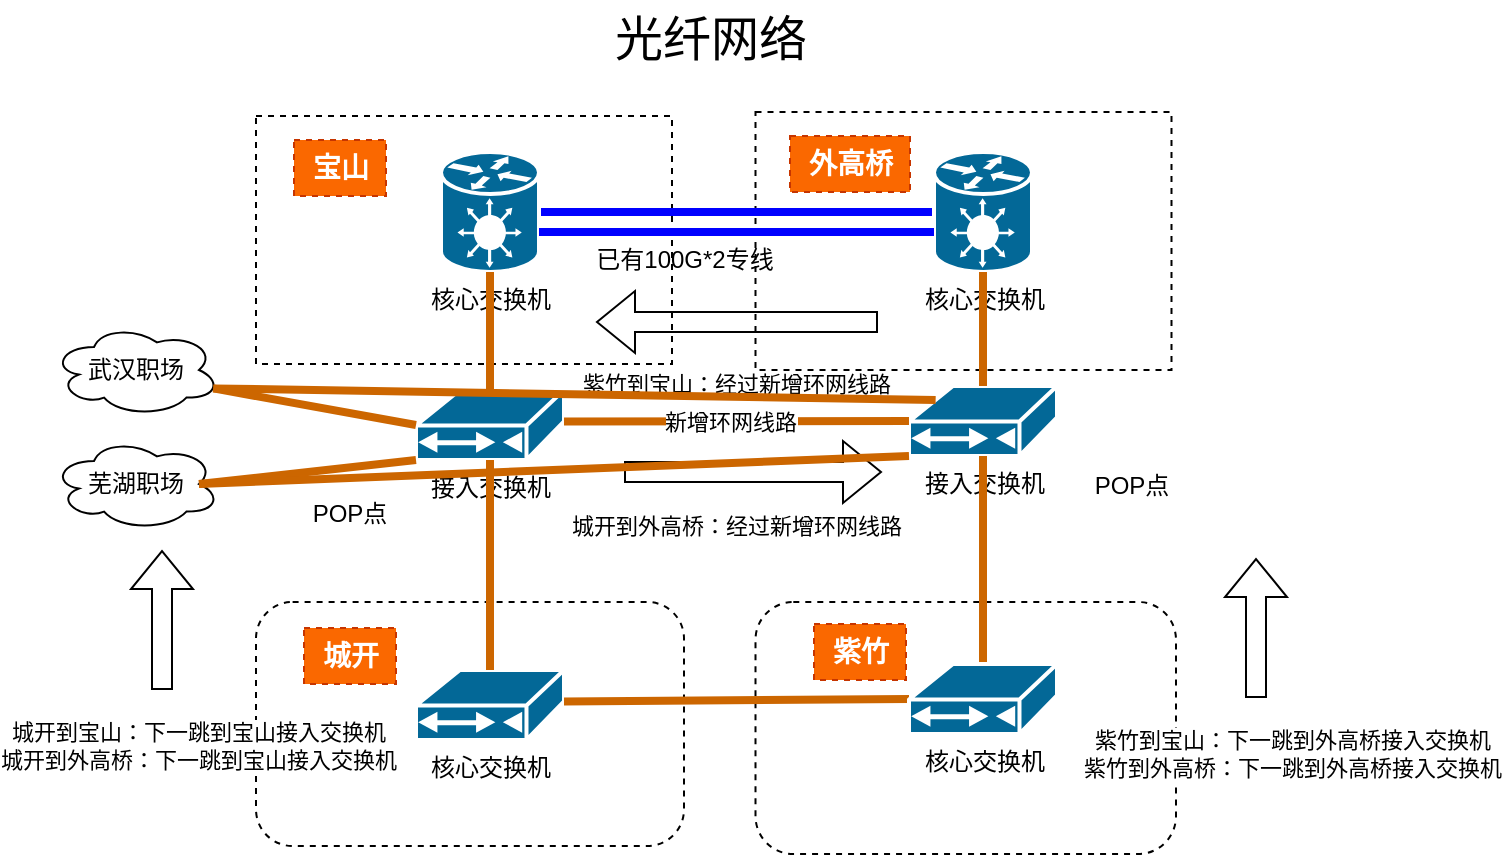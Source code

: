 <mxfile version="21.1.5" type="github">
  <diagram id="3BFR3GqZxXMxbAWBfeUj" name="Page-1">
    <mxGraphModel dx="954" dy="565" grid="0" gridSize="10" guides="1" tooltips="1" connect="1" arrows="1" fold="1" page="1" pageScale="1" pageWidth="827" pageHeight="1169" math="0" shadow="0">
      <root>
        <mxCell id="0" />
        <mxCell id="1" parent="0" />
        <mxCell id="6pjrII6g9MBGlCYJLemR-10" value="" style="rounded=1;whiteSpace=wrap;html=1;dashed=1;arcSize=0;" parent="1" vertex="1">
          <mxGeometry x="149" y="83" width="208" height="124" as="geometry" />
        </mxCell>
        <mxCell id="NzVSwbk70iNXb31Qm06j-4" value="" style="rounded=1;whiteSpace=wrap;html=1;dashed=1;" parent="1" vertex="1">
          <mxGeometry x="398.75" y="326" width="210.25" height="126" as="geometry" />
        </mxCell>
        <mxCell id="pgLIFL3BZB2Xo_3dE_xm-11" value="" style="rounded=1;whiteSpace=wrap;html=1;dashed=1;arcSize=0;" parent="1" vertex="1">
          <mxGeometry x="398.75" y="81" width="208" height="129" as="geometry" />
        </mxCell>
        <mxCell id="EAKdSy7ptGbpC2-vD8Ey-16" value="" style="rounded=1;whiteSpace=wrap;html=1;dashed=1;" parent="1" vertex="1">
          <mxGeometry x="149" y="326" width="214" height="122" as="geometry" />
        </mxCell>
        <mxCell id="EAKdSy7ptGbpC2-vD8Ey-10" value="接入交换机" style="shape=mxgraph.cisco.modems_and_phones.cable_modem;html=1;pointerEvents=1;dashed=0;fillColor=#036897;strokeColor=#ffffff;strokeWidth=2;verticalLabelPosition=bottom;verticalAlign=top;align=center;outlineConnect=0;" parent="1" vertex="1">
          <mxGeometry x="229" y="220" width="74" height="35" as="geometry" />
        </mxCell>
        <mxCell id="pgLIFL3BZB2Xo_3dE_xm-2" style="edgeStyle=none;orthogonalLoop=1;jettySize=auto;html=1;entryX=0;entryY=0.5;entryDx=0;entryDy=0;entryPerimeter=0;startArrow=none;startFill=0;endArrow=none;endFill=0;rounded=1;strokeColor=#0000FF;strokeWidth=4;" parent="1" source="EAKdSy7ptGbpC2-vD8Ey-14" target="pgLIFL3BZB2Xo_3dE_xm-1" edge="1">
          <mxGeometry relative="1" as="geometry" />
        </mxCell>
        <mxCell id="EAKdSy7ptGbpC2-vD8Ey-14" value="核心交换机" style="shape=mxgraph.cisco.hubs_and_gateways.generic_gateway;html=1;pointerEvents=1;dashed=0;fillColor=#036897;strokeColor=#ffffff;strokeWidth=2;verticalLabelPosition=bottom;verticalAlign=top;align=center;outlineConnect=0;" parent="1" vertex="1">
          <mxGeometry x="241.5" y="101" width="49" height="60" as="geometry" />
        </mxCell>
        <mxCell id="EAKdSy7ptGbpC2-vD8Ey-17" style="edgeStyle=none;rounded=1;orthogonalLoop=1;jettySize=auto;html=1;exitX=0.5;exitY=0;exitDx=0;exitDy=0;startArrow=none;startFill=0;endArrow=none;endFill=0;" parent="1" source="EAKdSy7ptGbpC2-vD8Ey-16" target="EAKdSy7ptGbpC2-vD8Ey-16" edge="1">
          <mxGeometry relative="1" as="geometry" />
        </mxCell>
        <mxCell id="pgLIFL3BZB2Xo_3dE_xm-1" value="核心交换机" style="shape=mxgraph.cisco.hubs_and_gateways.generic_gateway;html=1;pointerEvents=1;dashed=0;fillColor=#036897;strokeColor=#ffffff;strokeWidth=2;verticalLabelPosition=bottom;verticalAlign=top;align=center;outlineConnect=0;" parent="1" vertex="1">
          <mxGeometry x="488" y="101" width="49" height="60" as="geometry" />
        </mxCell>
        <mxCell id="pgLIFL3BZB2Xo_3dE_xm-4" value="已有100G*2专线" style="text;html=1;align=center;verticalAlign=middle;resizable=0;points=[];autosize=1;" parent="1" vertex="1">
          <mxGeometry x="309" y="142" width="107" height="26" as="geometry" />
        </mxCell>
        <mxCell id="pgLIFL3BZB2Xo_3dE_xm-6" value="&lt;span style=&quot;font-size: 14px;&quot;&gt;城开&lt;/span&gt;" style="text;html=1;resizable=0;autosize=1;align=center;verticalAlign=middle;points=[];fillColor=#fa6800;strokeColor=#C73500;rounded=0;dashed=1;fontColor=#ffffff;fontStyle=1" parent="1" vertex="1">
          <mxGeometry x="173" y="339" width="46" height="28" as="geometry" />
        </mxCell>
        <mxCell id="pgLIFL3BZB2Xo_3dE_xm-12" value="&lt;span style=&quot;font-size: 14px;&quot;&gt;宝山&lt;/span&gt;" style="text;html=1;resizable=0;autosize=1;align=center;verticalAlign=middle;points=[];fillColor=#fa6800;strokeColor=#C73500;rounded=0;dashed=1;fontColor=#ffffff;fontStyle=1" parent="1" vertex="1">
          <mxGeometry x="168" y="95" width="46" height="28" as="geometry" />
        </mxCell>
        <mxCell id="CFlZzpwRj5Hc7I2CVyy_-19" value="接入交换机" style="shape=mxgraph.cisco.modems_and_phones.cable_modem;html=1;pointerEvents=1;dashed=0;fillColor=#036897;strokeColor=#ffffff;strokeWidth=2;verticalLabelPosition=bottom;verticalAlign=top;align=center;outlineConnect=0;" parent="1" vertex="1">
          <mxGeometry x="475.5" y="218" width="74" height="35" as="geometry" />
        </mxCell>
        <mxCell id="CFlZzpwRj5Hc7I2CVyy_-22" style="edgeStyle=none;rounded=1;orthogonalLoop=1;jettySize=auto;html=1;exitX=0.5;exitY=0;exitDx=0;exitDy=0;startArrow=none;startFill=0;endArrow=none;endFill=0;" parent="1" edge="1">
          <mxGeometry relative="1" as="geometry">
            <mxPoint x="560.25" y="272" as="sourcePoint" />
            <mxPoint x="560.25" y="272" as="targetPoint" />
          </mxGeometry>
        </mxCell>
        <mxCell id="CFlZzpwRj5Hc7I2CVyy_-23" value="&lt;span style=&quot;font-size: 14px;&quot;&gt;紫竹&lt;/span&gt;" style="text;html=1;resizable=0;autosize=1;align=center;verticalAlign=middle;points=[];fillColor=#fa6800;strokeColor=#C73500;rounded=0;dashed=1;fontColor=#ffffff;fontStyle=1" parent="1" vertex="1">
          <mxGeometry x="428" y="337" width="46" height="28" as="geometry" />
        </mxCell>
        <mxCell id="dk0VxwSReU-h2MXsKodl-3" value="核心交换机" style="shape=mxgraph.cisco.modems_and_phones.cable_modem;html=1;pointerEvents=1;dashed=0;fillColor=#036897;strokeColor=#ffffff;strokeWidth=2;verticalLabelPosition=bottom;verticalAlign=top;align=center;outlineConnect=0;" parent="1" vertex="1">
          <mxGeometry x="229" y="360" width="74" height="35" as="geometry" />
        </mxCell>
        <mxCell id="NzVSwbk70iNXb31Qm06j-6" value="&lt;font size=&quot;5&quot;&gt;&lt;span style=&quot;font-weight: 400;&quot;&gt;光纤网络&lt;/span&gt;&lt;/font&gt;" style="text;html=1;resizable=0;autosize=1;align=center;verticalAlign=middle;points=[];rounded=0;dashed=1;fontStyle=1;" parent="1" vertex="1">
          <mxGeometry x="319" y="25" width="114" height="40" as="geometry" />
        </mxCell>
        <mxCell id="6pjrII6g9MBGlCYJLemR-1" style="orthogonalLoop=1;jettySize=auto;html=1;entryX=1;entryY=0.45;entryDx=0;entryDy=0;entryPerimeter=0;startArrow=none;startFill=0;endArrow=none;endFill=0;rounded=1;strokeColor=#CC6600;strokeWidth=4;exitX=0;exitY=0.5;exitDx=0;exitDy=0;exitPerimeter=0;" parent="1" source="6pjrII6g9MBGlCYJLemR-14" target="dk0VxwSReU-h2MXsKodl-3" edge="1">
          <mxGeometry relative="1" as="geometry">
            <mxPoint x="180" y="475.559" as="sourcePoint" />
            <mxPoint x="377.5" y="472" as="targetPoint" />
          </mxGeometry>
        </mxCell>
        <mxCell id="6pjrII6g9MBGlCYJLemR-11" value="&lt;span style=&quot;font-size: 14px;&quot;&gt;外高桥&lt;/span&gt;" style="text;html=1;resizable=0;autosize=1;align=center;verticalAlign=middle;points=[];fillColor=#fa6800;strokeColor=#C73500;rounded=0;dashed=1;fontColor=#ffffff;fontStyle=1" parent="1" vertex="1">
          <mxGeometry x="416" y="93" width="60" height="28" as="geometry" />
        </mxCell>
        <mxCell id="6pjrII6g9MBGlCYJLemR-12" style="orthogonalLoop=1;jettySize=auto;html=1;entryX=0.5;entryY=1;entryDx=0;entryDy=0;entryPerimeter=0;startArrow=none;startFill=0;endArrow=none;endFill=0;rounded=1;strokeColor=#CC6600;strokeWidth=4;exitX=0.5;exitY=0;exitDx=0;exitDy=0;exitPerimeter=0;" parent="1" source="6pjrII6g9MBGlCYJLemR-14" target="CFlZzpwRj5Hc7I2CVyy_-19" edge="1">
          <mxGeometry relative="1" as="geometry">
            <mxPoint x="190" y="485.559" as="sourcePoint" />
            <mxPoint x="387.5" y="482" as="targetPoint" />
          </mxGeometry>
        </mxCell>
        <mxCell id="6pjrII6g9MBGlCYJLemR-13" style="orthogonalLoop=1;jettySize=auto;html=1;entryX=0.5;entryY=1;entryDx=0;entryDy=0;entryPerimeter=0;startArrow=none;startFill=0;endArrow=none;endFill=0;rounded=1;strokeColor=#CC6600;strokeWidth=4;exitX=0.5;exitY=0;exitDx=0;exitDy=0;exitPerimeter=0;" parent="1" source="dk0VxwSReU-h2MXsKodl-3" target="EAKdSy7ptGbpC2-vD8Ey-10" edge="1">
          <mxGeometry relative="1" as="geometry">
            <mxPoint x="40" y="318.559" as="sourcePoint" />
            <mxPoint x="237.5" y="315" as="targetPoint" />
          </mxGeometry>
        </mxCell>
        <mxCell id="6pjrII6g9MBGlCYJLemR-14" value="核心交换机" style="shape=mxgraph.cisco.modems_and_phones.cable_modem;html=1;pointerEvents=1;dashed=0;fillColor=#036897;strokeColor=#ffffff;strokeWidth=2;verticalLabelPosition=bottom;verticalAlign=top;align=center;outlineConnect=0;" parent="1" vertex="1">
          <mxGeometry x="475.5" y="357" width="74" height="35" as="geometry" />
        </mxCell>
        <mxCell id="6pjrII6g9MBGlCYJLemR-15" style="edgeStyle=none;orthogonalLoop=1;jettySize=auto;html=1;entryX=0;entryY=0.5;entryDx=0;entryDy=0;entryPerimeter=0;startArrow=none;startFill=0;endArrow=none;endFill=0;rounded=1;strokeColor=#0000FF;strokeWidth=4;" parent="1" edge="1">
          <mxGeometry relative="1" as="geometry">
            <mxPoint x="290.5" y="141" as="sourcePoint" />
            <mxPoint x="488" y="141" as="targetPoint" />
          </mxGeometry>
        </mxCell>
        <mxCell id="OREmfC2BouQgaNimVv0f-1" style="orthogonalLoop=1;jettySize=auto;html=1;entryX=0.5;entryY=1;entryDx=0;entryDy=0;entryPerimeter=0;startArrow=none;startFill=0;endArrow=none;endFill=0;rounded=1;strokeColor=#CC6600;strokeWidth=4;" edge="1" parent="1" source="EAKdSy7ptGbpC2-vD8Ey-10" target="EAKdSy7ptGbpC2-vD8Ey-14">
          <mxGeometry relative="1" as="geometry">
            <mxPoint x="109" y="262" as="sourcePoint" />
            <mxPoint x="109" y="157" as="targetPoint" />
          </mxGeometry>
        </mxCell>
        <mxCell id="OREmfC2BouQgaNimVv0f-2" style="orthogonalLoop=1;jettySize=auto;html=1;entryX=0.5;entryY=1;entryDx=0;entryDy=0;entryPerimeter=0;startArrow=none;startFill=0;endArrow=none;endFill=0;rounded=1;strokeColor=#CC6600;strokeWidth=4;exitX=0.5;exitY=0;exitDx=0;exitDy=0;exitPerimeter=0;" edge="1" parent="1" source="CFlZzpwRj5Hc7I2CVyy_-19" target="pgLIFL3BZB2Xo_3dE_xm-1">
          <mxGeometry relative="1" as="geometry">
            <mxPoint x="433" y="301" as="sourcePoint" />
            <mxPoint x="433" y="196" as="targetPoint" />
          </mxGeometry>
        </mxCell>
        <mxCell id="OREmfC2BouQgaNimVv0f-3" style="orthogonalLoop=1;jettySize=auto;html=1;entryX=1;entryY=0.45;entryDx=0;entryDy=0;entryPerimeter=0;startArrow=none;startFill=0;endArrow=none;endFill=0;rounded=1;strokeColor=#CC6600;strokeWidth=4;exitX=0;exitY=0.5;exitDx=0;exitDy=0;exitPerimeter=0;" edge="1" parent="1" source="CFlZzpwRj5Hc7I2CVyy_-19" target="EAKdSy7ptGbpC2-vD8Ey-10">
          <mxGeometry relative="1" as="geometry">
            <mxPoint x="296" y="390" as="sourcePoint" />
            <mxPoint x="296" y="285" as="targetPoint" />
          </mxGeometry>
        </mxCell>
        <mxCell id="OREmfC2BouQgaNimVv0f-4" value="新增环网线路" style="edgeLabel;html=1;align=center;verticalAlign=middle;resizable=0;points=[];" vertex="1" connectable="0" parent="OREmfC2BouQgaNimVv0f-3">
          <mxGeometry x="0.026" y="4" relative="1" as="geometry">
            <mxPoint x="-1" y="-4" as="offset" />
          </mxGeometry>
        </mxCell>
        <mxCell id="OREmfC2BouQgaNimVv0f-5" value="" style="shape=flexArrow;endArrow=classic;html=1;rounded=0;" edge="1" parent="1">
          <mxGeometry width="50" height="50" relative="1" as="geometry">
            <mxPoint x="333" y="261" as="sourcePoint" />
            <mxPoint x="462" y="261" as="targetPoint" />
          </mxGeometry>
        </mxCell>
        <mxCell id="OREmfC2BouQgaNimVv0f-6" value="城开到外高桥：经过新增环网线路" style="edgeLabel;html=1;align=center;verticalAlign=middle;resizable=0;points=[];" vertex="1" connectable="0" parent="OREmfC2BouQgaNimVv0f-5">
          <mxGeometry x="-0.054" y="2" relative="1" as="geometry">
            <mxPoint x="-5" y="29" as="offset" />
          </mxGeometry>
        </mxCell>
        <mxCell id="OREmfC2BouQgaNimVv0f-7" value="" style="shape=flexArrow;endArrow=classic;html=1;rounded=0;" edge="1" parent="1">
          <mxGeometry width="50" height="50" relative="1" as="geometry">
            <mxPoint x="460" y="186" as="sourcePoint" />
            <mxPoint x="319" y="186" as="targetPoint" />
          </mxGeometry>
        </mxCell>
        <mxCell id="OREmfC2BouQgaNimVv0f-8" value="紫竹到宝山：经过新增环网线路" style="edgeLabel;html=1;align=center;verticalAlign=middle;resizable=0;points=[];" vertex="1" connectable="0" parent="OREmfC2BouQgaNimVv0f-7">
          <mxGeometry x="-0.054" y="2" relative="1" as="geometry">
            <mxPoint x="-5" y="29" as="offset" />
          </mxGeometry>
        </mxCell>
        <mxCell id="OREmfC2BouQgaNimVv0f-9" value="" style="shape=flexArrow;endArrow=classic;html=1;rounded=0;" edge="1" parent="1">
          <mxGeometry width="50" height="50" relative="1" as="geometry">
            <mxPoint x="102" y="370" as="sourcePoint" />
            <mxPoint x="102" y="300" as="targetPoint" />
          </mxGeometry>
        </mxCell>
        <mxCell id="OREmfC2BouQgaNimVv0f-10" value="城开到宝山：下一跳到宝山接入交换机&lt;br&gt;城开到外高桥：下一跳到宝山接入交换机" style="edgeLabel;html=1;align=center;verticalAlign=middle;resizable=0;points=[];" vertex="1" connectable="0" parent="OREmfC2BouQgaNimVv0f-9">
          <mxGeometry x="-0.054" y="2" relative="1" as="geometry">
            <mxPoint x="20" y="61" as="offset" />
          </mxGeometry>
        </mxCell>
        <mxCell id="OREmfC2BouQgaNimVv0f-11" value="" style="shape=flexArrow;endArrow=classic;html=1;rounded=0;" edge="1" parent="1">
          <mxGeometry width="50" height="50" relative="1" as="geometry">
            <mxPoint x="649" y="374" as="sourcePoint" />
            <mxPoint x="649" y="304" as="targetPoint" />
          </mxGeometry>
        </mxCell>
        <mxCell id="OREmfC2BouQgaNimVv0f-12" value="紫竹到宝山：下一跳到外高桥接入交换机&lt;br&gt;紫竹到外高桥：下一跳到外高桥接入交换机" style="edgeLabel;html=1;align=center;verticalAlign=middle;resizable=0;points=[];" vertex="1" connectable="0" parent="OREmfC2BouQgaNimVv0f-11">
          <mxGeometry x="-0.054" y="2" relative="1" as="geometry">
            <mxPoint x="20" y="61" as="offset" />
          </mxGeometry>
        </mxCell>
        <mxCell id="OREmfC2BouQgaNimVv0f-13" value="武汉职场" style="ellipse;shape=cloud;whiteSpace=wrap;html=1;" vertex="1" parent="1">
          <mxGeometry x="47" y="187" width="84" height="46" as="geometry" />
        </mxCell>
        <mxCell id="OREmfC2BouQgaNimVv0f-14" value="芜湖职场" style="ellipse;shape=cloud;whiteSpace=wrap;html=1;" vertex="1" parent="1">
          <mxGeometry x="47" y="244" width="84" height="46" as="geometry" />
        </mxCell>
        <mxCell id="OREmfC2BouQgaNimVv0f-15" style="orthogonalLoop=1;jettySize=auto;html=1;entryX=0.96;entryY=0.7;entryDx=0;entryDy=0;entryPerimeter=0;startArrow=none;startFill=0;endArrow=none;endFill=0;rounded=1;strokeColor=#CC6600;strokeWidth=4;exitX=0;exitY=0.5;exitDx=0;exitDy=0;exitPerimeter=0;" edge="1" parent="1" source="EAKdSy7ptGbpC2-vD8Ey-10" target="OREmfC2BouQgaNimVv0f-13">
          <mxGeometry relative="1" as="geometry">
            <mxPoint x="144" y="279" as="sourcePoint" />
            <mxPoint x="144" y="220" as="targetPoint" />
          </mxGeometry>
        </mxCell>
        <mxCell id="OREmfC2BouQgaNimVv0f-16" style="orthogonalLoop=1;jettySize=auto;html=1;entryX=0;entryY=1;entryDx=0;entryDy=0;entryPerimeter=0;startArrow=none;startFill=0;endArrow=none;endFill=0;rounded=1;strokeColor=#CC6600;strokeWidth=4;exitX=0.875;exitY=0.5;exitDx=0;exitDy=0;exitPerimeter=0;" edge="1" parent="1" source="OREmfC2BouQgaNimVv0f-14" target="EAKdSy7ptGbpC2-vD8Ey-10">
          <mxGeometry relative="1" as="geometry">
            <mxPoint x="159" y="318" as="sourcePoint" />
            <mxPoint x="159" y="259" as="targetPoint" />
          </mxGeometry>
        </mxCell>
        <mxCell id="OREmfC2BouQgaNimVv0f-17" value="POP点" style="text;strokeColor=none;align=center;fillColor=none;html=1;verticalAlign=middle;whiteSpace=wrap;rounded=0;" vertex="1" parent="1">
          <mxGeometry x="166" y="267" width="60" height="30" as="geometry" />
        </mxCell>
        <mxCell id="OREmfC2BouQgaNimVv0f-18" value="POP点" style="text;strokeColor=none;align=center;fillColor=none;html=1;verticalAlign=middle;whiteSpace=wrap;rounded=0;" vertex="1" parent="1">
          <mxGeometry x="557" y="253" width="60" height="30" as="geometry" />
        </mxCell>
        <mxCell id="OREmfC2BouQgaNimVv0f-20" style="orthogonalLoop=1;jettySize=auto;html=1;entryX=0.18;entryY=0.2;entryDx=0;entryDy=0;entryPerimeter=0;startArrow=none;startFill=0;endArrow=none;endFill=0;rounded=1;strokeColor=#CC6600;strokeWidth=4;exitX=0.96;exitY=0.7;exitDx=0;exitDy=0;exitPerimeter=0;" edge="1" parent="1" source="OREmfC2BouQgaNimVv0f-13" target="CFlZzpwRj5Hc7I2CVyy_-19">
          <mxGeometry relative="1" as="geometry">
            <mxPoint x="276" y="230" as="sourcePoint" />
            <mxPoint x="276" y="171" as="targetPoint" />
          </mxGeometry>
        </mxCell>
        <mxCell id="OREmfC2BouQgaNimVv0f-21" style="orthogonalLoop=1;jettySize=auto;html=1;entryX=0;entryY=1;entryDx=0;entryDy=0;entryPerimeter=0;startArrow=none;startFill=0;endArrow=none;endFill=0;rounded=1;strokeColor=#CC6600;strokeWidth=4;exitX=0.875;exitY=0.5;exitDx=0;exitDy=0;exitPerimeter=0;" edge="1" parent="1" source="OREmfC2BouQgaNimVv0f-14" target="CFlZzpwRj5Hc7I2CVyy_-19">
          <mxGeometry relative="1" as="geometry">
            <mxPoint x="131" y="277" as="sourcePoint" />
            <mxPoint x="239" y="265" as="targetPoint" />
          </mxGeometry>
        </mxCell>
      </root>
    </mxGraphModel>
  </diagram>
</mxfile>
